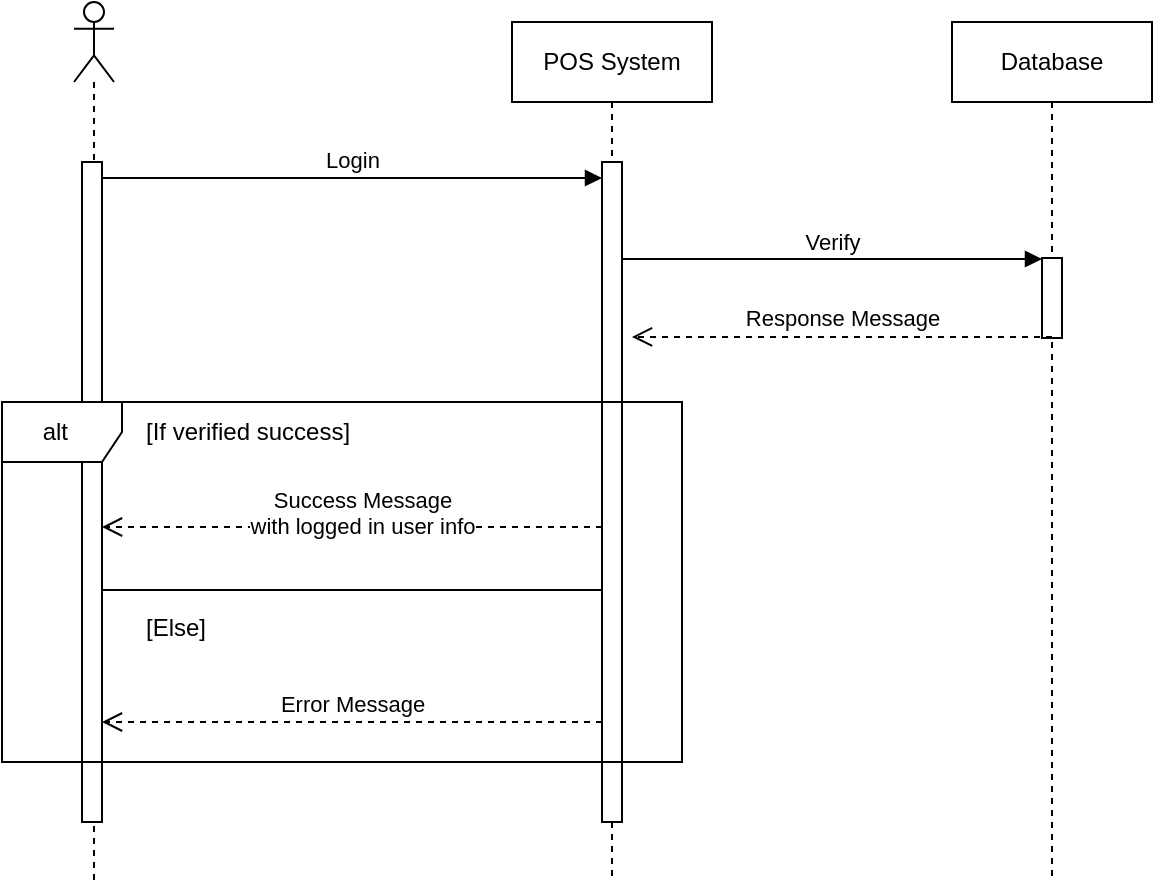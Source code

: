 <mxfile version="22.1.5" type="device" pages="4">
  <diagram id="LsLBHgB4QifKbQu3coEM" name="Login Process">
    <mxGraphModel dx="987" dy="621" grid="1" gridSize="10" guides="1" tooltips="1" connect="1" arrows="1" fold="1" page="1" pageScale="1" pageWidth="827" pageHeight="1169" math="0" shadow="0">
      <root>
        <mxCell id="0" />
        <mxCell id="1" parent="0" />
        <mxCell id="YcKL8zRkz6X41tqdqp-x-1" value="POS System" style="shape=umlLifeline;perimeter=lifelinePerimeter;whiteSpace=wrap;html=1;container=0;dropTarget=0;collapsible=0;recursiveResize=0;outlineConnect=0;portConstraint=eastwest;newEdgeStyle={&quot;edgeStyle&quot;:&quot;elbowEdgeStyle&quot;,&quot;elbow&quot;:&quot;vertical&quot;,&quot;curved&quot;:0,&quot;rounded&quot;:0};" parent="1" vertex="1">
          <mxGeometry x="375" y="130" width="100" height="430" as="geometry" />
        </mxCell>
        <mxCell id="YcKL8zRkz6X41tqdqp-x-2" value="" style="html=1;points=[];perimeter=orthogonalPerimeter;outlineConnect=0;targetShapes=umlLifeline;portConstraint=eastwest;newEdgeStyle={&quot;edgeStyle&quot;:&quot;elbowEdgeStyle&quot;,&quot;elbow&quot;:&quot;vertical&quot;,&quot;curved&quot;:0,&quot;rounded&quot;:0};" parent="YcKL8zRkz6X41tqdqp-x-1" vertex="1">
          <mxGeometry x="45" y="70" width="10" height="330" as="geometry" />
        </mxCell>
        <mxCell id="YcKL8zRkz6X41tqdqp-x-11" value="Database" style="shape=umlLifeline;perimeter=lifelinePerimeter;whiteSpace=wrap;html=1;container=0;dropTarget=0;collapsible=0;recursiveResize=0;outlineConnect=0;portConstraint=eastwest;newEdgeStyle={&quot;edgeStyle&quot;:&quot;elbowEdgeStyle&quot;,&quot;elbow&quot;:&quot;vertical&quot;,&quot;curved&quot;:0,&quot;rounded&quot;:0};" parent="1" vertex="1">
          <mxGeometry x="595" y="130" width="100" height="430" as="geometry" />
        </mxCell>
        <mxCell id="YcKL8zRkz6X41tqdqp-x-12" value="" style="html=1;points=[];perimeter=orthogonalPerimeter;outlineConnect=0;targetShapes=umlLifeline;portConstraint=eastwest;newEdgeStyle={&quot;edgeStyle&quot;:&quot;elbowEdgeStyle&quot;,&quot;elbow&quot;:&quot;vertical&quot;,&quot;curved&quot;:0,&quot;rounded&quot;:0};" parent="YcKL8zRkz6X41tqdqp-x-11" vertex="1">
          <mxGeometry x="45" y="118" width="10" height="40" as="geometry" />
        </mxCell>
        <mxCell id="YcKL8zRkz6X41tqdqp-x-16" value="Verify" style="html=1;verticalAlign=bottom;endArrow=block;edgeStyle=elbowEdgeStyle;elbow=horizontal;curved=0;rounded=0;" parent="1" target="YcKL8zRkz6X41tqdqp-x-12" edge="1">
          <mxGeometry relative="1" as="geometry">
            <mxPoint x="430.0" y="248.5" as="sourcePoint" />
            <Array as="points">
              <mxPoint x="516" y="248.5" />
            </Array>
            <mxPoint x="641" y="248.5" as="targetPoint" />
            <mxPoint as="offset" />
          </mxGeometry>
        </mxCell>
        <mxCell id="YcKL8zRkz6X41tqdqp-x-17" value="Response Message" style="html=1;verticalAlign=bottom;endArrow=open;dashed=1;endSize=8;edgeStyle=elbowEdgeStyle;elbow=vertical;curved=0;rounded=0;" parent="1" edge="1">
          <mxGeometry x="-0.002" relative="1" as="geometry">
            <mxPoint x="435" y="287.44" as="targetPoint" />
            <Array as="points">
              <mxPoint x="530" y="287.44" />
            </Array>
            <mxPoint x="645" y="287.44" as="sourcePoint" />
            <mxPoint as="offset" />
          </mxGeometry>
        </mxCell>
        <mxCell id="YcKL8zRkz6X41tqdqp-x-18" value="" style="shape=umlLifeline;perimeter=lifelinePerimeter;whiteSpace=wrap;html=1;container=1;dropTarget=0;collapsible=0;recursiveResize=0;outlineConnect=0;portConstraint=eastwest;newEdgeStyle={&quot;curved&quot;:0,&quot;rounded&quot;:0};participant=umlActor;" parent="1" vertex="1">
          <mxGeometry x="156" y="120" width="20" height="440" as="geometry" />
        </mxCell>
        <mxCell id="YcKL8zRkz6X41tqdqp-x-19" value="" style="html=1;points=[[0,0,0,0,5],[0,1,0,0,-5],[1,0,0,0,5],[1,1,0,0,-5]];perimeter=orthogonalPerimeter;outlineConnect=0;targetShapes=umlLifeline;portConstraint=eastwest;newEdgeStyle={&quot;curved&quot;:0,&quot;rounded&quot;:0};" parent="YcKL8zRkz6X41tqdqp-x-18" vertex="1">
          <mxGeometry x="4" y="80" width="10" height="330" as="geometry" />
        </mxCell>
        <mxCell id="YcKL8zRkz6X41tqdqp-x-21" value="Login" style="html=1;verticalAlign=bottom;startArrow=none;endArrow=block;startSize=8;edgeStyle=elbowEdgeStyle;elbow=vertical;curved=0;rounded=0;startFill=0;" parent="1" source="YcKL8zRkz6X41tqdqp-x-19" edge="1">
          <mxGeometry relative="1" as="geometry">
            <mxPoint x="205" y="208" as="sourcePoint" />
            <mxPoint x="420" y="208.103" as="targetPoint" />
            <mxPoint as="offset" />
          </mxGeometry>
        </mxCell>
        <mxCell id="TTJ3JJoanu6z2-oZrmYh-1" value="alt &amp;nbsp;" style="shape=umlFrame;whiteSpace=wrap;html=1;pointerEvents=0;" parent="1" vertex="1">
          <mxGeometry x="120" y="320" width="340" height="180" as="geometry" />
        </mxCell>
        <mxCell id="YcKL8zRkz6X41tqdqp-x-6" value="Error Message" style="html=1;verticalAlign=bottom;endArrow=open;dashed=1;endSize=8;edgeStyle=elbowEdgeStyle;elbow=horizontal;curved=0;rounded=0;" parent="1" edge="1">
          <mxGeometry relative="1" as="geometry">
            <mxPoint x="170" y="480" as="targetPoint" />
            <Array as="points">
              <mxPoint x="304" y="480" />
            </Array>
            <mxPoint x="420" y="480" as="sourcePoint" />
            <mxPoint as="offset" />
          </mxGeometry>
        </mxCell>
        <mxCell id="TTJ3JJoanu6z2-oZrmYh-2" value="Success Message &lt;br&gt;with logged in user info" style="html=1;verticalAlign=bottom;endArrow=open;dashed=1;endSize=8;edgeStyle=elbowEdgeStyle;elbow=horizontal;curved=0;rounded=0;" parent="1" edge="1">
          <mxGeometry x="-0.04" y="8" relative="1" as="geometry">
            <mxPoint x="170" y="382.5" as="targetPoint" />
            <Array as="points">
              <mxPoint x="303" y="382.5" />
            </Array>
            <mxPoint x="420" y="382.5" as="sourcePoint" />
            <mxPoint as="offset" />
          </mxGeometry>
        </mxCell>
        <mxCell id="TTJ3JJoanu6z2-oZrmYh-4" value="" style="line;strokeWidth=1;fillColor=none;align=left;verticalAlign=middle;spacingTop=-1;spacingLeft=3;spacingRight=3;rotatable=0;labelPosition=right;points=[];portConstraint=eastwest;strokeColor=inherit;" parent="1" vertex="1">
          <mxGeometry x="170" y="410" width="250" height="8" as="geometry" />
        </mxCell>
        <mxCell id="TTJ3JJoanu6z2-oZrmYh-5" value="[If verified success]" style="text;html=1;strokeColor=none;fillColor=none;align=left;verticalAlign=middle;whiteSpace=wrap;rounded=0;" parent="1" vertex="1">
          <mxGeometry x="190" y="320" width="124" height="30" as="geometry" />
        </mxCell>
        <mxCell id="TTJ3JJoanu6z2-oZrmYh-6" value="[Else]" style="text;html=1;strokeColor=none;fillColor=none;align=left;verticalAlign=middle;whiteSpace=wrap;rounded=0;" parent="1" vertex="1">
          <mxGeometry x="190" y="418" width="124" height="30" as="geometry" />
        </mxCell>
      </root>
    </mxGraphModel>
  </diagram>
  <diagram name="Sale Process" id="2YBvvXClWsGukQMizWep">
    <mxGraphModel grid="1" page="1" gridSize="10" guides="1" tooltips="1" connect="1" arrows="1" fold="1" pageScale="1" pageWidth="850" pageHeight="1100" math="0" shadow="0">
      <root>
        <mxCell id="0" />
        <mxCell id="1" parent="0" />
        <mxCell id="aM9ryv3xv72pqoxQDRHE-1" value="POS System" style="shape=umlLifeline;perimeter=lifelinePerimeter;whiteSpace=wrap;html=1;container=0;dropTarget=0;collapsible=0;recursiveResize=0;outlineConnect=0;portConstraint=eastwest;newEdgeStyle={&quot;edgeStyle&quot;:&quot;elbowEdgeStyle&quot;,&quot;elbow&quot;:&quot;vertical&quot;,&quot;curved&quot;:0,&quot;rounded&quot;:0};" parent="1" vertex="1">
          <mxGeometry x="375" y="130" width="100" height="690" as="geometry" />
        </mxCell>
        <mxCell id="aM9ryv3xv72pqoxQDRHE-2" value="" style="html=1;points=[];perimeter=orthogonalPerimeter;outlineConnect=0;targetShapes=umlLifeline;portConstraint=eastwest;newEdgeStyle={&quot;edgeStyle&quot;:&quot;elbowEdgeStyle&quot;,&quot;elbow&quot;:&quot;vertical&quot;,&quot;curved&quot;:0,&quot;rounded&quot;:0};" parent="aM9ryv3xv72pqoxQDRHE-1" vertex="1">
          <mxGeometry x="45" y="70" width="10" height="590" as="geometry" />
        </mxCell>
        <mxCell id="zI0fxH4itYcxDyCW25Ll-23" value="" style="html=1;points=[[0,0,0,0,5],[0,1,0,0,-5],[1,0,0,0,5],[1,1,0,0,-5]];perimeter=orthogonalPerimeter;outlineConnect=0;targetShapes=umlLifeline;portConstraint=eastwest;newEdgeStyle={&quot;curved&quot;:0,&quot;rounded&quot;:0};" parent="aM9ryv3xv72pqoxQDRHE-1" vertex="1">
          <mxGeometry x="50" y="460" width="10" height="40" as="geometry" />
        </mxCell>
        <mxCell id="zI0fxH4itYcxDyCW25Ll-24" value="Calculate Total values" style="html=1;align=left;spacingLeft=2;endArrow=block;rounded=0;edgeStyle=orthogonalEdgeStyle;curved=0;rounded=0;" parent="aM9ryv3xv72pqoxQDRHE-1" target="zI0fxH4itYcxDyCW25Ll-23" edge="1">
          <mxGeometry x="0.006" relative="1" as="geometry">
            <mxPoint x="55" y="440" as="sourcePoint" />
            <Array as="points">
              <mxPoint x="85" y="470" />
            </Array>
            <mxPoint as="offset" />
          </mxGeometry>
        </mxCell>
        <mxCell id="zI0fxH4itYcxDyCW25Ll-16" value="" style="html=1;points=[[0,0,0,0,5],[0,1,0,0,-5],[1,0,0,0,5],[1,1,0,0,-5]];perimeter=orthogonalPerimeter;outlineConnect=0;targetShapes=umlLifeline;portConstraint=eastwest;newEdgeStyle={&quot;curved&quot;:0,&quot;rounded&quot;:0};" parent="aM9ryv3xv72pqoxQDRHE-1" vertex="1">
          <mxGeometry x="51" y="282" width="10" height="40" as="geometry" />
        </mxCell>
        <mxCell id="zI0fxH4itYcxDyCW25Ll-11" value="Add Item" style="html=1;verticalAlign=bottom;endArrow=open;dashed=1;endSize=8;edgeStyle=elbowEdgeStyle;elbow=horizontal;curved=0;rounded=0;" parent="aM9ryv3xv72pqoxQDRHE-1" edge="1">
          <mxGeometry x="0.002" relative="1" as="geometry">
            <mxPoint x="-174" y="240" as="targetPoint" />
            <Array as="points">
              <mxPoint x="-70" y="240" />
            </Array>
            <mxPoint x="46" y="240" as="sourcePoint" />
            <mxPoint as="offset" />
          </mxGeometry>
        </mxCell>
        <mxCell id="zI0fxH4itYcxDyCW25Ll-19" value="Choose Payment Type" style="html=1;verticalAlign=bottom;startArrow=none;endArrow=block;startSize=8;edgeStyle=elbowEdgeStyle;elbow=vertical;curved=0;rounded=0;startFill=0;" parent="aM9ryv3xv72pqoxQDRHE-1" edge="1">
          <mxGeometry x="0.045" relative="1" as="geometry">
            <mxPoint x="-174" y="372" as="sourcePoint" />
            <mxPoint x="46" y="372" as="targetPoint" />
            <mxPoint as="offset" />
            <Array as="points">
              <mxPoint x="41" y="372" />
            </Array>
          </mxGeometry>
        </mxCell>
        <mxCell id="zI0fxH4itYcxDyCW25Ll-20" value="Add Discount" style="html=1;verticalAlign=bottom;startArrow=none;endArrow=block;startSize=8;edgeStyle=elbowEdgeStyle;elbow=vertical;curved=0;rounded=0;startFill=0;" parent="aM9ryv3xv72pqoxQDRHE-1" edge="1">
          <mxGeometry x="0.045" relative="1" as="geometry">
            <mxPoint x="-174" y="412.0" as="sourcePoint" />
            <mxPoint x="46" y="412.0" as="targetPoint" />
            <mxPoint as="offset" />
            <Array as="points">
              <mxPoint x="41" y="412.0" />
            </Array>
          </mxGeometry>
        </mxCell>
        <mxCell id="zI0fxH4itYcxDyCW25Ll-25" value="Submit Sale" style="html=1;verticalAlign=bottom;startArrow=none;endArrow=block;startSize=8;edgeStyle=elbowEdgeStyle;elbow=vertical;curved=0;rounded=0;startFill=0;" parent="aM9ryv3xv72pqoxQDRHE-1" edge="1">
          <mxGeometry x="0.045" relative="1" as="geometry">
            <mxPoint x="-174" y="532" as="sourcePoint" />
            <mxPoint x="46" y="532" as="targetPoint" />
            <mxPoint as="offset" />
            <Array as="points">
              <mxPoint x="41" y="532" />
            </Array>
          </mxGeometry>
        </mxCell>
        <mxCell id="zI0fxH4itYcxDyCW25Ll-29" value="Response Message" style="html=1;verticalAlign=bottom;endArrow=open;dashed=1;endSize=8;edgeStyle=elbowEdgeStyle;elbow=horizontal;curved=0;rounded=0;" parent="aM9ryv3xv72pqoxQDRHE-1" edge="1">
          <mxGeometry x="0.002" relative="1" as="geometry">
            <mxPoint x="-174" y="649" as="targetPoint" />
            <Array as="points">
              <mxPoint x="-70" y="649" />
            </Array>
            <mxPoint x="46" y="649" as="sourcePoint" />
            <mxPoint as="offset" />
          </mxGeometry>
        </mxCell>
        <mxCell id="aM9ryv3xv72pqoxQDRHE-5" value="Database" style="shape=umlLifeline;perimeter=lifelinePerimeter;whiteSpace=wrap;html=1;container=0;dropTarget=0;collapsible=0;recursiveResize=0;outlineConnect=0;portConstraint=eastwest;newEdgeStyle={&quot;edgeStyle&quot;:&quot;elbowEdgeStyle&quot;,&quot;elbow&quot;:&quot;vertical&quot;,&quot;curved&quot;:0,&quot;rounded&quot;:0};" parent="1" vertex="1">
          <mxGeometry x="595" y="130" width="100" height="690" as="geometry" />
        </mxCell>
        <mxCell id="aM9ryv3xv72pqoxQDRHE-6" value="" style="html=1;points=[];perimeter=orthogonalPerimeter;outlineConnect=0;targetShapes=umlLifeline;portConstraint=eastwest;newEdgeStyle={&quot;edgeStyle&quot;:&quot;elbowEdgeStyle&quot;,&quot;elbow&quot;:&quot;vertical&quot;,&quot;curved&quot;:0,&quot;rounded&quot;:0};" parent="aM9ryv3xv72pqoxQDRHE-5" vertex="1">
          <mxGeometry x="45" y="170" width="10" height="40" as="geometry" />
        </mxCell>
        <mxCell id="zI0fxH4itYcxDyCW25Ll-26" value="" style="html=1;points=[];perimeter=orthogonalPerimeter;outlineConnect=0;targetShapes=umlLifeline;portConstraint=eastwest;newEdgeStyle={&quot;edgeStyle&quot;:&quot;elbowEdgeStyle&quot;,&quot;elbow&quot;:&quot;vertical&quot;,&quot;curved&quot;:0,&quot;rounded&quot;:0};" parent="aM9ryv3xv72pqoxQDRHE-5" vertex="1">
          <mxGeometry x="45" y="568" width="10" height="42" as="geometry" />
        </mxCell>
        <mxCell id="zI0fxH4itYcxDyCW25Ll-27" value="Save Sale" style="html=1;verticalAlign=bottom;endArrow=block;edgeStyle=elbowEdgeStyle;elbow=horizontal;curved=0;rounded=0;" parent="aM9ryv3xv72pqoxQDRHE-5" target="zI0fxH4itYcxDyCW25Ll-26" edge="1">
          <mxGeometry relative="1" as="geometry">
            <mxPoint x="-165" y="569" as="sourcePoint" />
            <Array as="points">
              <mxPoint x="-79" y="568.5" />
            </Array>
            <mxPoint x="46" y="568.5" as="targetPoint" />
            <mxPoint as="offset" />
          </mxGeometry>
        </mxCell>
        <mxCell id="zI0fxH4itYcxDyCW25Ll-28" value="Response Message" style="html=1;verticalAlign=bottom;endArrow=open;dashed=1;endSize=8;edgeStyle=elbowEdgeStyle;elbow=vertical;curved=0;rounded=0;" parent="aM9ryv3xv72pqoxQDRHE-5" edge="1">
          <mxGeometry x="-0.002" relative="1" as="geometry">
            <mxPoint x="-165" y="609" as="targetPoint" />
            <Array as="points">
              <mxPoint x="-70" y="609" />
            </Array>
            <mxPoint x="45" y="609.0" as="sourcePoint" />
            <mxPoint as="offset" />
          </mxGeometry>
        </mxCell>
        <mxCell id="aM9ryv3xv72pqoxQDRHE-7" value="Get Item Info" style="html=1;verticalAlign=bottom;endArrow=block;edgeStyle=elbowEdgeStyle;elbow=horizontal;curved=0;rounded=0;" parent="1" source="aM9ryv3xv72pqoxQDRHE-2" target="aM9ryv3xv72pqoxQDRHE-6" edge="1">
          <mxGeometry relative="1" as="geometry">
            <mxPoint x="435" y="301" as="sourcePoint" />
            <Array as="points">
              <mxPoint x="516" y="300.5" />
            </Array>
            <mxPoint x="641" y="300.5" as="targetPoint" />
            <mxPoint as="offset" />
          </mxGeometry>
        </mxCell>
        <mxCell id="aM9ryv3xv72pqoxQDRHE-8" value="Item Info" style="html=1;verticalAlign=bottom;endArrow=open;dashed=1;endSize=8;edgeStyle=elbowEdgeStyle;elbow=vertical;curved=0;rounded=0;" parent="1" edge="1">
          <mxGeometry relative="1" as="geometry">
            <mxPoint x="435" y="339.44" as="targetPoint" />
            <Array as="points">
              <mxPoint x="530" y="339.44" />
            </Array>
            <mxPoint x="645" y="339.44" as="sourcePoint" />
            <mxPoint as="offset" />
          </mxGeometry>
        </mxCell>
        <mxCell id="zI0fxH4itYcxDyCW25Ll-21" value="" style="shape=umlLifeline;perimeter=lifelinePerimeter;whiteSpace=wrap;html=1;container=1;dropTarget=0;collapsible=0;recursiveResize=0;outlineConnect=0;portConstraint=eastwest;newEdgeStyle={&quot;curved&quot;:0,&quot;rounded&quot;:0};participant=umlActor;" parent="1" vertex="1">
          <mxGeometry x="185" y="120" width="20" height="700" as="geometry" />
        </mxCell>
        <mxCell id="zI0fxH4itYcxDyCW25Ll-6" value="" style="html=1;points=[[0,0,0,0,5],[0,1,0,0,-5],[1,0,0,0,5],[1,1,0,0,-5]];perimeter=orthogonalPerimeter;outlineConnect=0;targetShapes=umlLifeline;portConstraint=eastwest;newEdgeStyle={&quot;curved&quot;:0,&quot;rounded&quot;:0};" parent="zI0fxH4itYcxDyCW25Ll-21" vertex="1">
          <mxGeometry x="5" y="80" width="10" height="590" as="geometry" />
        </mxCell>
        <mxCell id="zI0fxH4itYcxDyCW25Ll-8" value="loop" style="shape=umlFrame;whiteSpace=wrap;html=1;pointerEvents=0;" parent="1" vertex="1">
          <mxGeometry x="155" y="230" width="320" height="230" as="geometry" />
        </mxCell>
        <mxCell id="aM9ryv3xv72pqoxQDRHE-3" value="Make New Sale" style="html=1;verticalAlign=bottom;startArrow=none;endArrow=block;startSize=8;edgeStyle=elbowEdgeStyle;elbow=vertical;curved=0;rounded=0;startFill=0;" parent="1" source="zI0fxH4itYcxDyCW25Ll-6" edge="1">
          <mxGeometry relative="1" as="geometry">
            <mxPoint x="205" y="208" as="sourcePoint" />
            <mxPoint x="420" y="208.103" as="targetPoint" />
            <mxPoint as="offset" />
          </mxGeometry>
        </mxCell>
        <mxCell id="zI0fxH4itYcxDyCW25Ll-9" value="Enter Item" style="html=1;verticalAlign=bottom;startArrow=none;endArrow=block;startSize=8;edgeStyle=elbowEdgeStyle;elbow=vertical;curved=0;rounded=0;startFill=0;" parent="1" source="zI0fxH4itYcxDyCW25Ll-6" edge="1">
          <mxGeometry relative="1" as="geometry">
            <mxPoint x="195" y="269" as="sourcePoint" />
            <mxPoint x="420" y="269" as="targetPoint" />
            <mxPoint as="offset" />
            <Array as="points">
              <mxPoint x="415" y="269" />
            </Array>
          </mxGeometry>
        </mxCell>
        <mxCell id="zI0fxH4itYcxDyCW25Ll-31" value="Calculate Total values" style="html=1;align=left;spacingLeft=2;endArrow=block;rounded=0;edgeStyle=orthogonalEdgeStyle;curved=0;rounded=0;" parent="1" edge="1">
          <mxGeometry x="0.006" relative="1" as="geometry">
            <mxPoint x="430" y="400.06" as="sourcePoint" />
            <Array as="points">
              <mxPoint x="460" y="430.06" />
            </Array>
            <mxPoint as="offset" />
            <mxPoint x="435" y="430.06" as="targetPoint" />
          </mxGeometry>
        </mxCell>
      </root>
    </mxGraphModel>
  </diagram>
  <diagram id="jbinFSaXGtyrPyYmu-PJ" name="Item Receive Process">
    <mxGraphModel grid="1" page="1" gridSize="10" guides="1" tooltips="1" connect="1" arrows="1" fold="1" pageScale="1" pageWidth="827" pageHeight="1169" math="0" shadow="0">
      <root>
        <mxCell id="0" />
        <mxCell id="1" parent="0" />
        <mxCell id="S-3L3nUKoJfVUGBxYp5F-1" value="POS System" style="shape=umlLifeline;perimeter=lifelinePerimeter;whiteSpace=wrap;html=1;container=0;dropTarget=0;collapsible=0;recursiveResize=0;outlineConnect=0;portConstraint=eastwest;newEdgeStyle={&quot;edgeStyle&quot;:&quot;elbowEdgeStyle&quot;,&quot;elbow&quot;:&quot;vertical&quot;,&quot;curved&quot;:0,&quot;rounded&quot;:0};" parent="1" vertex="1">
          <mxGeometry x="375" y="130" width="100" height="550" as="geometry" />
        </mxCell>
        <mxCell id="S-3L3nUKoJfVUGBxYp5F-2" value="" style="html=1;points=[];perimeter=orthogonalPerimeter;outlineConnect=0;targetShapes=umlLifeline;portConstraint=eastwest;newEdgeStyle={&quot;edgeStyle&quot;:&quot;elbowEdgeStyle&quot;,&quot;elbow&quot;:&quot;vertical&quot;,&quot;curved&quot;:0,&quot;rounded&quot;:0};" parent="S-3L3nUKoJfVUGBxYp5F-1" vertex="1">
          <mxGeometry x="45" y="70" width="10" height="450" as="geometry" />
        </mxCell>
        <mxCell id="S-3L3nUKoJfVUGBxYp5F-5" value="" style="html=1;points=[[0,0,0,0,5],[0,1,0,0,-5],[1,0,0,0,5],[1,1,0,0,-5]];perimeter=orthogonalPerimeter;outlineConnect=0;targetShapes=umlLifeline;portConstraint=eastwest;newEdgeStyle={&quot;curved&quot;:0,&quot;rounded&quot;:0};" parent="S-3L3nUKoJfVUGBxYp5F-1" vertex="1">
          <mxGeometry x="51" y="282" width="10" height="40" as="geometry" />
        </mxCell>
        <mxCell id="S-3L3nUKoJfVUGBxYp5F-6" value="Add Item" style="html=1;verticalAlign=bottom;endArrow=open;dashed=1;endSize=8;edgeStyle=elbowEdgeStyle;elbow=horizontal;curved=0;rounded=0;" parent="S-3L3nUKoJfVUGBxYp5F-1" edge="1">
          <mxGeometry x="0.002" relative="1" as="geometry">
            <mxPoint x="-174" y="240" as="targetPoint" />
            <Array as="points">
              <mxPoint x="-70" y="240" />
            </Array>
            <mxPoint x="46" y="240" as="sourcePoint" />
            <mxPoint as="offset" />
          </mxGeometry>
        </mxCell>
        <mxCell id="S-3L3nUKoJfVUGBxYp5F-9" value="Submit Item Receive" style="html=1;verticalAlign=bottom;startArrow=none;endArrow=block;startSize=8;edgeStyle=elbowEdgeStyle;elbow=vertical;curved=0;rounded=0;startFill=0;" parent="S-3L3nUKoJfVUGBxYp5F-1" edge="1">
          <mxGeometry x="0.045" relative="1" as="geometry">
            <mxPoint x="-174" y="377" as="sourcePoint" />
            <mxPoint x="46" y="377" as="targetPoint" />
            <mxPoint as="offset" />
            <Array as="points">
              <mxPoint x="41" y="377" />
            </Array>
          </mxGeometry>
        </mxCell>
        <mxCell id="S-3L3nUKoJfVUGBxYp5F-10" value="Response Message" style="html=1;verticalAlign=bottom;endArrow=open;dashed=1;endSize=8;edgeStyle=elbowEdgeStyle;elbow=horizontal;curved=0;rounded=0;" parent="S-3L3nUKoJfVUGBxYp5F-1" edge="1">
          <mxGeometry x="0.002" relative="1" as="geometry">
            <mxPoint x="-174" y="494" as="targetPoint" />
            <Array as="points">
              <mxPoint x="-70" y="494" />
            </Array>
            <mxPoint x="46" y="494" as="sourcePoint" />
            <mxPoint as="offset" />
          </mxGeometry>
        </mxCell>
        <mxCell id="S-3L3nUKoJfVUGBxYp5F-11" value="Database" style="shape=umlLifeline;perimeter=lifelinePerimeter;whiteSpace=wrap;html=1;container=0;dropTarget=0;collapsible=0;recursiveResize=0;outlineConnect=0;portConstraint=eastwest;newEdgeStyle={&quot;edgeStyle&quot;:&quot;elbowEdgeStyle&quot;,&quot;elbow&quot;:&quot;vertical&quot;,&quot;curved&quot;:0,&quot;rounded&quot;:0};" parent="1" vertex="1">
          <mxGeometry x="595" y="130" width="100" height="550" as="geometry" />
        </mxCell>
        <mxCell id="S-3L3nUKoJfVUGBxYp5F-12" value="" style="html=1;points=[];perimeter=orthogonalPerimeter;outlineConnect=0;targetShapes=umlLifeline;portConstraint=eastwest;newEdgeStyle={&quot;edgeStyle&quot;:&quot;elbowEdgeStyle&quot;,&quot;elbow&quot;:&quot;vertical&quot;,&quot;curved&quot;:0,&quot;rounded&quot;:0};" parent="S-3L3nUKoJfVUGBxYp5F-11" vertex="1">
          <mxGeometry x="45" y="170" width="10" height="40" as="geometry" />
        </mxCell>
        <mxCell id="S-3L3nUKoJfVUGBxYp5F-13" value="" style="html=1;points=[];perimeter=orthogonalPerimeter;outlineConnect=0;targetShapes=umlLifeline;portConstraint=eastwest;newEdgeStyle={&quot;edgeStyle&quot;:&quot;elbowEdgeStyle&quot;,&quot;elbow&quot;:&quot;vertical&quot;,&quot;curved&quot;:0,&quot;rounded&quot;:0};" parent="S-3L3nUKoJfVUGBxYp5F-11" vertex="1">
          <mxGeometry x="45" y="413" width="10" height="42" as="geometry" />
        </mxCell>
        <mxCell id="S-3L3nUKoJfVUGBxYp5F-14" value="Save Item Receive" style="html=1;verticalAlign=bottom;endArrow=block;edgeStyle=elbowEdgeStyle;elbow=horizontal;curved=0;rounded=0;" parent="S-3L3nUKoJfVUGBxYp5F-11" target="S-3L3nUKoJfVUGBxYp5F-13" edge="1">
          <mxGeometry relative="1" as="geometry">
            <mxPoint x="-165" y="414" as="sourcePoint" />
            <Array as="points">
              <mxPoint x="-79" y="413.5" />
            </Array>
            <mxPoint x="46" y="413.5" as="targetPoint" />
            <mxPoint as="offset" />
          </mxGeometry>
        </mxCell>
        <mxCell id="S-3L3nUKoJfVUGBxYp5F-15" value="Response Message" style="html=1;verticalAlign=bottom;endArrow=open;dashed=1;endSize=8;edgeStyle=elbowEdgeStyle;elbow=vertical;curved=0;rounded=0;" parent="S-3L3nUKoJfVUGBxYp5F-11" edge="1">
          <mxGeometry x="-0.002" relative="1" as="geometry">
            <mxPoint x="-165" y="454" as="targetPoint" />
            <Array as="points">
              <mxPoint x="-70" y="454" />
            </Array>
            <mxPoint x="45" y="454.0" as="sourcePoint" />
            <mxPoint as="offset" />
          </mxGeometry>
        </mxCell>
        <mxCell id="S-3L3nUKoJfVUGBxYp5F-16" value="Get Item Info" style="html=1;verticalAlign=bottom;endArrow=block;edgeStyle=elbowEdgeStyle;elbow=horizontal;curved=0;rounded=0;" parent="1" source="S-3L3nUKoJfVUGBxYp5F-2" target="S-3L3nUKoJfVUGBxYp5F-12" edge="1">
          <mxGeometry relative="1" as="geometry">
            <mxPoint x="435" y="301" as="sourcePoint" />
            <Array as="points">
              <mxPoint x="516" y="300.5" />
            </Array>
            <mxPoint x="641" y="300.5" as="targetPoint" />
            <mxPoint as="offset" />
          </mxGeometry>
        </mxCell>
        <mxCell id="S-3L3nUKoJfVUGBxYp5F-17" value="Item Info" style="html=1;verticalAlign=bottom;endArrow=open;dashed=1;endSize=8;edgeStyle=elbowEdgeStyle;elbow=vertical;curved=0;rounded=0;" parent="1" edge="1">
          <mxGeometry relative="1" as="geometry">
            <mxPoint x="435" y="339.44" as="targetPoint" />
            <Array as="points">
              <mxPoint x="530" y="339.44" />
            </Array>
            <mxPoint x="645" y="339.44" as="sourcePoint" />
            <mxPoint as="offset" />
          </mxGeometry>
        </mxCell>
        <mxCell id="S-3L3nUKoJfVUGBxYp5F-18" value="" style="shape=umlLifeline;perimeter=lifelinePerimeter;whiteSpace=wrap;html=1;container=1;dropTarget=0;collapsible=0;recursiveResize=0;outlineConnect=0;portConstraint=eastwest;newEdgeStyle={&quot;curved&quot;:0,&quot;rounded&quot;:0};participant=umlActor;" parent="1" vertex="1">
          <mxGeometry x="185" y="120" width="20" height="560" as="geometry" />
        </mxCell>
        <mxCell id="S-3L3nUKoJfVUGBxYp5F-19" value="" style="html=1;points=[[0,0,0,0,5],[0,1,0,0,-5],[1,0,0,0,5],[1,1,0,0,-5]];perimeter=orthogonalPerimeter;outlineConnect=0;targetShapes=umlLifeline;portConstraint=eastwest;newEdgeStyle={&quot;curved&quot;:0,&quot;rounded&quot;:0};" parent="S-3L3nUKoJfVUGBxYp5F-18" vertex="1">
          <mxGeometry x="5" y="80" width="10" height="450" as="geometry" />
        </mxCell>
        <mxCell id="S-3L3nUKoJfVUGBxYp5F-20" value="loop" style="shape=umlFrame;whiteSpace=wrap;html=1;pointerEvents=0;" parent="1" vertex="1">
          <mxGeometry x="155" y="230" width="320" height="230" as="geometry" />
        </mxCell>
        <mxCell id="S-3L3nUKoJfVUGBxYp5F-21" value="Make New Item Receive" style="html=1;verticalAlign=bottom;startArrow=none;endArrow=block;startSize=8;edgeStyle=elbowEdgeStyle;elbow=vertical;curved=0;rounded=0;startFill=0;" parent="1" source="S-3L3nUKoJfVUGBxYp5F-19" edge="1">
          <mxGeometry x="0.004" relative="1" as="geometry">
            <mxPoint x="205" y="208" as="sourcePoint" />
            <mxPoint x="420" y="208.103" as="targetPoint" />
            <mxPoint as="offset" />
          </mxGeometry>
        </mxCell>
        <mxCell id="S-3L3nUKoJfVUGBxYp5F-22" value="Enter Item" style="html=1;verticalAlign=bottom;startArrow=none;endArrow=block;startSize=8;edgeStyle=elbowEdgeStyle;elbow=vertical;curved=0;rounded=0;startFill=0;" parent="1" source="S-3L3nUKoJfVUGBxYp5F-19" edge="1">
          <mxGeometry relative="1" as="geometry">
            <mxPoint x="195" y="269" as="sourcePoint" />
            <mxPoint x="420" y="269" as="targetPoint" />
            <mxPoint as="offset" />
            <Array as="points">
              <mxPoint x="415" y="269" />
            </Array>
          </mxGeometry>
        </mxCell>
        <mxCell id="S-3L3nUKoJfVUGBxYp5F-23" value="Increase Total Item(s)" style="html=1;align=left;spacingLeft=2;endArrow=block;rounded=0;edgeStyle=orthogonalEdgeStyle;curved=0;rounded=0;" parent="1" edge="1">
          <mxGeometry x="0.008" relative="1" as="geometry">
            <mxPoint x="430" y="400.06" as="sourcePoint" />
            <Array as="points">
              <mxPoint x="460" y="430.06" />
            </Array>
            <mxPoint as="offset" />
            <mxPoint x="435" y="430.06" as="targetPoint" />
          </mxGeometry>
        </mxCell>
      </root>
    </mxGraphModel>
  </diagram>
  <diagram id="ZInGY27YZ4vSt6Hi9rB8" name="Damage/Loss Process">
    <mxGraphModel dx="987" dy="649" grid="1" gridSize="10" guides="1" tooltips="1" connect="1" arrows="1" fold="1" page="1" pageScale="1" pageWidth="827" pageHeight="1169" math="0" shadow="0">
      <root>
        <mxCell id="0" />
        <mxCell id="1" parent="0" />
        <mxCell id="ehfZJJXoLVoXUpr5wKsd-1" value="POS System" style="shape=umlLifeline;perimeter=lifelinePerimeter;whiteSpace=wrap;html=1;container=0;dropTarget=0;collapsible=0;recursiveResize=0;outlineConnect=0;portConstraint=eastwest;newEdgeStyle={&quot;edgeStyle&quot;:&quot;elbowEdgeStyle&quot;,&quot;elbow&quot;:&quot;vertical&quot;,&quot;curved&quot;:0,&quot;rounded&quot;:0};" parent="1" vertex="1">
          <mxGeometry x="375" y="130" width="100" height="630" as="geometry" />
        </mxCell>
        <mxCell id="ehfZJJXoLVoXUpr5wKsd-2" value="" style="html=1;points=[];perimeter=orthogonalPerimeter;outlineConnect=0;targetShapes=umlLifeline;portConstraint=eastwest;newEdgeStyle={&quot;edgeStyle&quot;:&quot;elbowEdgeStyle&quot;,&quot;elbow&quot;:&quot;vertical&quot;,&quot;curved&quot;:0,&quot;rounded&quot;:0};" parent="ehfZJJXoLVoXUpr5wKsd-1" vertex="1">
          <mxGeometry x="45" y="70" width="10" height="520" as="geometry" />
        </mxCell>
        <mxCell id="ehfZJJXoLVoXUpr5wKsd-3" value="" style="html=1;points=[[0,0,0,0,5],[0,1,0,0,-5],[1,0,0,0,5],[1,1,0,0,-5]];perimeter=orthogonalPerimeter;outlineConnect=0;targetShapes=umlLifeline;portConstraint=eastwest;newEdgeStyle={&quot;curved&quot;:0,&quot;rounded&quot;:0};" parent="ehfZJJXoLVoXUpr5wKsd-1" vertex="1">
          <mxGeometry x="51" y="331" width="10" height="40" as="geometry" />
        </mxCell>
        <mxCell id="ehfZJJXoLVoXUpr5wKsd-4" value="Add Item" style="html=1;verticalAlign=bottom;endArrow=open;dashed=1;endSize=8;edgeStyle=elbowEdgeStyle;elbow=horizontal;curved=0;rounded=0;" parent="ehfZJJXoLVoXUpr5wKsd-1" edge="1">
          <mxGeometry x="0.002" relative="1" as="geometry">
            <mxPoint x="-174" y="289" as="targetPoint" />
            <Array as="points">
              <mxPoint x="-70" y="289" />
            </Array>
            <mxPoint x="46" y="289" as="sourcePoint" />
            <mxPoint as="offset" />
          </mxGeometry>
        </mxCell>
        <mxCell id="ehfZJJXoLVoXUpr5wKsd-7" value="Database" style="shape=umlLifeline;perimeter=lifelinePerimeter;whiteSpace=wrap;html=1;container=0;dropTarget=0;collapsible=0;recursiveResize=0;outlineConnect=0;portConstraint=eastwest;newEdgeStyle={&quot;edgeStyle&quot;:&quot;elbowEdgeStyle&quot;,&quot;elbow&quot;:&quot;vertical&quot;,&quot;curved&quot;:0,&quot;rounded&quot;:0};" parent="1" vertex="1">
          <mxGeometry x="595" y="130" width="100" height="630" as="geometry" />
        </mxCell>
        <mxCell id="ehfZJJXoLVoXUpr5wKsd-8" value="" style="html=1;points=[];perimeter=orthogonalPerimeter;outlineConnect=0;targetShapes=umlLifeline;portConstraint=eastwest;newEdgeStyle={&quot;edgeStyle&quot;:&quot;elbowEdgeStyle&quot;,&quot;elbow&quot;:&quot;vertical&quot;,&quot;curved&quot;:0,&quot;rounded&quot;:0};" parent="ehfZJJXoLVoXUpr5wKsd-7" vertex="1">
          <mxGeometry x="45" y="170" width="10" height="40" as="geometry" />
        </mxCell>
        <mxCell id="ehfZJJXoLVoXUpr5wKsd-12" value="Get Item Info" style="html=1;verticalAlign=bottom;endArrow=block;edgeStyle=elbowEdgeStyle;elbow=horizontal;curved=0;rounded=0;" parent="1" source="ehfZJJXoLVoXUpr5wKsd-2" target="ehfZJJXoLVoXUpr5wKsd-8" edge="1">
          <mxGeometry relative="1" as="geometry">
            <mxPoint x="435" y="301" as="sourcePoint" />
            <Array as="points">
              <mxPoint x="516" y="300.5" />
            </Array>
            <mxPoint x="641" y="300.5" as="targetPoint" />
            <mxPoint as="offset" />
          </mxGeometry>
        </mxCell>
        <mxCell id="ehfZJJXoLVoXUpr5wKsd-13" value="Item Info" style="html=1;verticalAlign=bottom;endArrow=open;dashed=1;endSize=8;edgeStyle=elbowEdgeStyle;elbow=vertical;curved=0;rounded=0;" parent="1" edge="1">
          <mxGeometry relative="1" as="geometry">
            <mxPoint x="435" y="339.44" as="targetPoint" />
            <Array as="points">
              <mxPoint x="530" y="339.44" />
            </Array>
            <mxPoint x="645" y="339.44" as="sourcePoint" />
            <mxPoint as="offset" />
          </mxGeometry>
        </mxCell>
        <mxCell id="ehfZJJXoLVoXUpr5wKsd-14" value="" style="shape=umlLifeline;perimeter=lifelinePerimeter;whiteSpace=wrap;html=1;container=1;dropTarget=0;collapsible=0;recursiveResize=0;outlineConnect=0;portConstraint=eastwest;newEdgeStyle={&quot;curved&quot;:0,&quot;rounded&quot;:0};participant=umlActor;" parent="1" vertex="1">
          <mxGeometry x="185" y="120" width="20" height="640" as="geometry" />
        </mxCell>
        <mxCell id="ehfZJJXoLVoXUpr5wKsd-15" value="" style="html=1;points=[[0,0,0,0,5],[0,1,0,0,-5],[1,0,0,0,5],[1,1,0,0,-5]];perimeter=orthogonalPerimeter;outlineConnect=0;targetShapes=umlLifeline;portConstraint=eastwest;newEdgeStyle={&quot;curved&quot;:0,&quot;rounded&quot;:0};" parent="ehfZJJXoLVoXUpr5wKsd-14" vertex="1">
          <mxGeometry x="5" y="80" width="10" height="520" as="geometry" />
        </mxCell>
        <mxCell id="ehfZJJXoLVoXUpr5wKsd-16" value="loop" style="shape=umlFrame;whiteSpace=wrap;html=1;pointerEvents=0;" parent="1" vertex="1">
          <mxGeometry x="155" y="230" width="320" height="300" as="geometry" />
        </mxCell>
        <mxCell id="ehfZJJXoLVoXUpr5wKsd-17" value="Make New Damage/Loss" style="html=1;verticalAlign=bottom;startArrow=none;endArrow=block;startSize=8;edgeStyle=elbowEdgeStyle;elbow=vertical;curved=0;rounded=0;startFill=0;" parent="1" source="ehfZJJXoLVoXUpr5wKsd-15" edge="1">
          <mxGeometry x="0.004" relative="1" as="geometry">
            <mxPoint x="205" y="208" as="sourcePoint" />
            <mxPoint x="420" y="208.103" as="targetPoint" />
            <mxPoint as="offset" />
          </mxGeometry>
        </mxCell>
        <mxCell id="ehfZJJXoLVoXUpr5wKsd-18" value="Enter Item" style="html=1;verticalAlign=bottom;startArrow=none;endArrow=block;startSize=8;edgeStyle=elbowEdgeStyle;elbow=vertical;curved=0;rounded=0;startFill=0;" parent="1" source="ehfZJJXoLVoXUpr5wKsd-15" edge="1">
          <mxGeometry relative="1" as="geometry">
            <mxPoint x="195" y="269" as="sourcePoint" />
            <mxPoint x="420" y="269" as="targetPoint" />
            <mxPoint as="offset" />
            <Array as="points">
              <mxPoint x="415" y="269" />
            </Array>
          </mxGeometry>
        </mxCell>
        <mxCell id="ehfZJJXoLVoXUpr5wKsd-19" value="Increase Total Item(s)" style="html=1;align=left;spacingLeft=2;endArrow=block;rounded=0;edgeStyle=orthogonalEdgeStyle;curved=0;rounded=0;" parent="1" edge="1">
          <mxGeometry x="0.008" relative="1" as="geometry">
            <mxPoint x="430" y="449.06" as="sourcePoint" />
            <Array as="points">
              <mxPoint x="460" y="479.06" />
            </Array>
            <mxPoint as="offset" />
            <mxPoint x="435" y="479.06" as="targetPoint" />
          </mxGeometry>
        </mxCell>
        <mxCell id="ehfZJJXoLVoXUpr5wKsd-5" value="Submit Damage/Loss" style="html=1;verticalAlign=bottom;startArrow=none;endArrow=block;startSize=8;edgeStyle=elbowEdgeStyle;elbow=vertical;curved=0;rounded=0;startFill=0;" parent="1" edge="1">
          <mxGeometry relative="1" as="geometry">
            <mxPoint x="200.5" y="579" as="sourcePoint" />
            <mxPoint x="420.5" y="579" as="targetPoint" />
          </mxGeometry>
        </mxCell>
        <mxCell id="ehfZJJXoLVoXUpr5wKsd-6" value="Response Message" style="html=1;verticalAlign=bottom;endArrow=open;dashed=1;endSize=8;edgeStyle=elbowEdgeStyle;elbow=horizontal;curved=0;rounded=0;" parent="1" edge="1">
          <mxGeometry x="0.002" relative="1" as="geometry">
            <mxPoint x="200.5" y="696" as="targetPoint" />
            <Array as="points">
              <mxPoint x="304.5" y="696" />
            </Array>
            <mxPoint x="420.5" y="696" as="sourcePoint" />
            <mxPoint as="offset" />
          </mxGeometry>
        </mxCell>
        <mxCell id="ehfZJJXoLVoXUpr5wKsd-9" value="" style="html=1;points=[];perimeter=orthogonalPerimeter;outlineConnect=0;targetShapes=umlLifeline;portConstraint=eastwest;newEdgeStyle={&quot;edgeStyle&quot;:&quot;elbowEdgeStyle&quot;,&quot;elbow&quot;:&quot;vertical&quot;,&quot;curved&quot;:0,&quot;rounded&quot;:0};" parent="1" vertex="1">
          <mxGeometry x="639.5" y="615" width="10" height="42" as="geometry" />
        </mxCell>
        <mxCell id="ehfZJJXoLVoXUpr5wKsd-10" value="Save Damage/Loss" style="html=1;verticalAlign=bottom;endArrow=block;edgeStyle=elbowEdgeStyle;elbow=horizontal;curved=0;rounded=0;" parent="1" target="ehfZJJXoLVoXUpr5wKsd-9" edge="1">
          <mxGeometry relative="1" as="geometry">
            <mxPoint x="429.5" y="616" as="sourcePoint" />
            <Array as="points">
              <mxPoint x="515.5" y="615.5" />
            </Array>
            <mxPoint x="640.5" y="615.5" as="targetPoint" />
            <mxPoint as="offset" />
          </mxGeometry>
        </mxCell>
        <mxCell id="ehfZJJXoLVoXUpr5wKsd-11" value="Response Message" style="html=1;verticalAlign=bottom;endArrow=open;dashed=1;endSize=8;edgeStyle=elbowEdgeStyle;elbow=vertical;curved=0;rounded=0;" parent="1" edge="1">
          <mxGeometry x="-0.002" relative="1" as="geometry">
            <mxPoint x="429.5" y="656" as="targetPoint" />
            <Array as="points">
              <mxPoint x="524.5" y="656" />
            </Array>
            <mxPoint x="639.5" y="656.0" as="sourcePoint" />
            <mxPoint as="offset" />
          </mxGeometry>
        </mxCell>
        <mxCell id="JwxwOi_GSFb1AJiaCC3B-1" value="Enter Remark" style="html=1;verticalAlign=bottom;startArrow=none;endArrow=block;startSize=8;edgeStyle=elbowEdgeStyle;elbow=vertical;curved=0;rounded=0;startFill=0;" edge="1" parent="1">
          <mxGeometry relative="1" as="geometry">
            <mxPoint x="200" y="370" as="sourcePoint" />
            <mxPoint x="420" y="370" as="targetPoint" />
            <mxPoint as="offset" />
            <Array as="points" />
          </mxGeometry>
        </mxCell>
      </root>
    </mxGraphModel>
  </diagram>
</mxfile>
